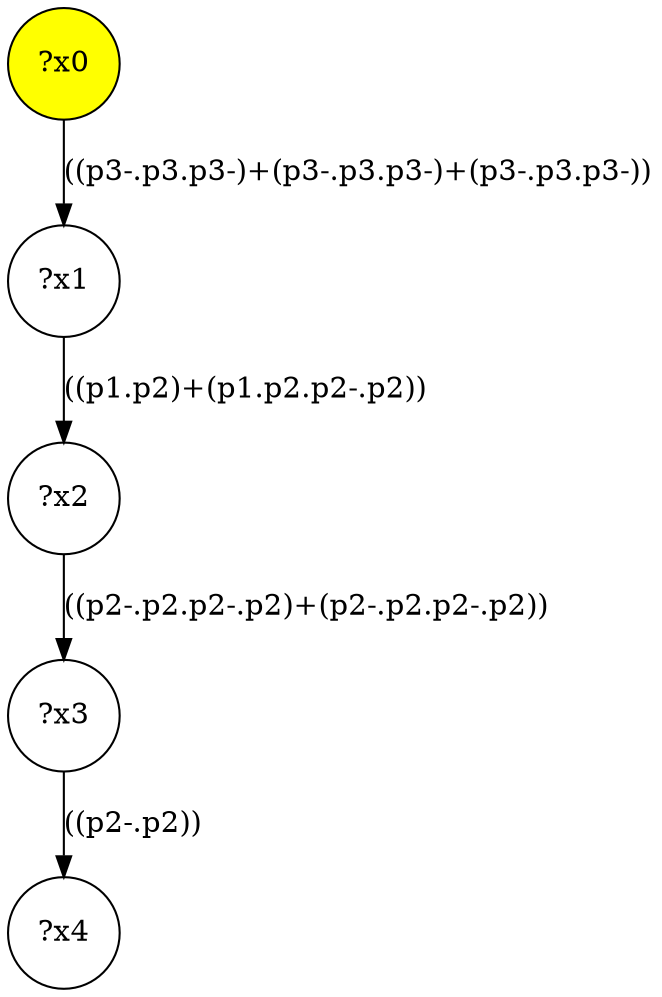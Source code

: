 digraph g {
	x0 [fillcolor="yellow", style="filled," shape=circle, label="?x0"];
	x1 [shape=circle, label="?x1"];
	x0 -> x1 [label="((p3-.p3.p3-)+(p3-.p3.p3-)+(p3-.p3.p3-))"];
	x2 [shape=circle, label="?x2"];
	x1 -> x2 [label="((p1.p2)+(p1.p2.p2-.p2))"];
	x3 [shape=circle, label="?x3"];
	x2 -> x3 [label="((p2-.p2.p2-.p2)+(p2-.p2.p2-.p2))"];
	x4 [shape=circle, label="?x4"];
	x3 -> x4 [label="((p2-.p2))"];
}
